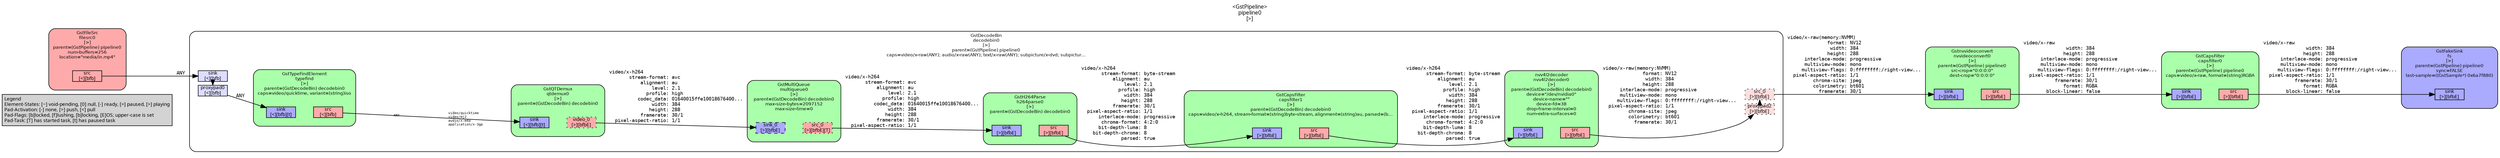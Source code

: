 digraph pipeline {
  rankdir=LR;
  fontname="sans";
  fontsize="10";
  labelloc=t;
  nodesep=.1;
  ranksep=.2;
  label="<GstPipeline>\npipeline0\n[>]";
  node [style="filled,rounded", shape=box, fontsize="9", fontname="sans", margin="0.0,0.0"];
  edge [labelfontsize="6", fontsize="9", fontname="monospace"];
  
  legend [
    pos="0,0!",
    margin="0.05,0.05",
    style="filled",
    label="Legend\lElement-States: [~] void-pending, [0] null, [-] ready, [=] paused, [>] playing\lPad-Activation: [-] none, [>] push, [<] pull\lPad-Flags: [b]locked, [f]lushing, [b]locking, [E]OS; upper-case is set\lPad-Task: [T] has started task, [t] has paused task\l",
  ];
  subgraph cluster_capsfilter0_0x576a1a0 {
    fontname="Bitstream Vera Sans";
    fontsize="8";
    style="filled,rounded";
    color=black;
    label="GstCapsFilter\ncapsfilter0\n[>]\nparent=(GstPipeline) pipeline0\ncaps=video/x-raw, format=(string)RGBA";
    subgraph cluster_capsfilter0_0x576a1a0_sink {
      label="";
      style="invis";
      capsfilter0_0x576a1a0_sink_0x6a8ce70 [color=black, fillcolor="#aaaaff", label="sink\n[>][bfbE]", height="0.2", style="filled,solid"];
    }

    subgraph cluster_capsfilter0_0x576a1a0_src {
      label="";
      style="invis";
      capsfilter0_0x576a1a0_src_0x6a8d0c0 [color=black, fillcolor="#ffaaaa", label="src\n[>][bfbE]", height="0.2", style="filled,solid"];
    }

    capsfilter0_0x576a1a0_sink_0x6a8ce70 -> capsfilter0_0x576a1a0_src_0x6a8d0c0 [style="invis"];
    fillcolor="#aaffaa";
  }

  capsfilter0_0x576a1a0_src_0x6a8d0c0 -> fs_0x57643f0_sink_0x6a8cc20 [label="video/x-raw\l               width: 384\l              height: 288\l      interlace-mode: progressive\l      multiview-mode: mono\l     multiview-flags: 0:ffffffff:/right-view...\l  pixel-aspect-ratio: 1/1\l           framerate: 30/1\l              format: RGBA\l        block-linear: false\l"]
  subgraph cluster_fs_0x57643f0 {
    fontname="Bitstream Vera Sans";
    fontsize="8";
    style="filled,rounded";
    color=black;
    label="GstFakeSink\nfs\n[>]\nparent=(GstPipeline) pipeline0\nsync=FALSE\nlast-sample=((GstSample*) 0x6a7f880)";
    subgraph cluster_fs_0x57643f0_sink {
      label="";
      style="invis";
      fs_0x57643f0_sink_0x6a8cc20 [color=black, fillcolor="#aaaaff", label="sink\n[>][bfbE]", height="0.2", style="filled,solid"];
    }

    fillcolor="#aaaaff";
  }

  subgraph cluster_nvvideoconvert0_0x5760230 {
    fontname="Bitstream Vera Sans";
    fontsize="8";
    style="filled,rounded";
    color=black;
    label="Gstnvvideoconvert\nnvvideoconvert0\n[>]\nparent=(GstPipeline) pipeline0\nsrc-crop=\"0:0:0:0\"\ndest-crop=\"0:0:0:0\"";
    subgraph cluster_nvvideoconvert0_0x5760230_sink {
      label="";
      style="invis";
      nvvideoconvert0_0x5760230_sink_0x6a8c780 [color=black, fillcolor="#aaaaff", label="sink\n[>][bfbE]", height="0.2", style="filled,solid"];
    }

    subgraph cluster_nvvideoconvert0_0x5760230_src {
      label="";
      style="invis";
      nvvideoconvert0_0x5760230_src_0x6a8c9d0 [color=black, fillcolor="#ffaaaa", label="src\n[>][bfbE]", height="0.2", style="filled,solid"];
    }

    nvvideoconvert0_0x5760230_sink_0x6a8c780 -> nvvideoconvert0_0x5760230_src_0x6a8c9d0 [style="invis"];
    fillcolor="#aaffaa";
  }

  nvvideoconvert0_0x5760230_src_0x6a8c9d0 -> capsfilter0_0x576a1a0_sink_0x6a8ce70 [label="video/x-raw\l               width: 384\l              height: 288\l      interlace-mode: progressive\l      multiview-mode: mono\l     multiview-flags: 0:ffffffff:/right-view...\l  pixel-aspect-ratio: 1/1\l           framerate: 30/1\l              format: RGBA\l        block-linear: false\l"]
  subgraph cluster_decodebin0_0x597c110 {
    fontname="Bitstream Vera Sans";
    fontsize="8";
    style="filled,rounded";
    color=black;
    label="GstDecodeBin\ndecodebin0\n[>]\nparent=(GstPipeline) pipeline0\ncaps=video/x-raw(ANY); audio/x-raw(ANY); text/x-raw(ANY); subpicture/x-dvd; subpictur…";
    subgraph cluster_decodebin0_0x597c110_sink {
      label="";
      style="invis";
      _proxypad0_0x5984070 [color=black, fillcolor="#ddddff", label="proxypad0\n[<][bfb]", height="0.2", style="filled,solid"];
    decodebin0_0x597c110_sink_0x5982100 -> _proxypad0_0x5984070 [style=dashed, minlen=0]
      decodebin0_0x597c110_sink_0x5982100 [color=black, fillcolor="#ddddff", label="sink\n[<][bfb]", height="0.2", style="filled,solid"];
    }

    subgraph cluster_decodebin0_0x597c110_src {
      label="";
      style="invis";
      _proxypad2_0x59849f0 [color=black, fillcolor="#ffdddd", label="proxypad2\n[>][bfbE]", height="0.2", style="filled,dotted"];
    _proxypad2_0x59849f0 -> decodebin0_0x597c110_src_0_0x7f1d3c036080 [style=dashed, minlen=0]
      decodebin0_0x597c110_src_0_0x7f1d3c036080 [color=black, fillcolor="#ffdddd", label="src_0\n[>][bfbE]", height="0.2", style="filled,dotted"];
    }

    decodebin0_0x597c110_sink_0x5982100 -> decodebin0_0x597c110_src_0_0x7f1d3c036080 [style="invis"];
    fillcolor="#ffffff";
    subgraph cluster_nvv4l2decoder0_0x7f1d34014850 {
      fontname="Bitstream Vera Sans";
      fontsize="8";
      style="filled,rounded";
      color=black;
      label="nvv4l2decoder\nnvv4l2decoder0\n[>]\nparent=(GstDecodeBin) decodebin0\ndevice=\"/dev/nvidia0\"\ndevice-name=\"\"\ndevice-fd=38\ndrop-frame-interval=0\nnum-extra-surfaces=0";
      subgraph cluster_nvv4l2decoder0_0x7f1d34014850_sink {
        label="";
        style="invis";
        nvv4l2decoder0_0x7f1d34014850_sink_0x7f1d4001f0a0 [color=black, fillcolor="#aaaaff", label="sink\n[>][bfbE]", height="0.2", style="filled,solid"];
      }

      subgraph cluster_nvv4l2decoder0_0x7f1d34014850_src {
        label="";
        style="invis";
        nvv4l2decoder0_0x7f1d34014850_src_0x7f1d4001f2f0 [color=black, fillcolor="#ffaaaa", label="src\n[>][bfbE]", height="0.2", style="filled,solid"];
      }

      nvv4l2decoder0_0x7f1d34014850_sink_0x7f1d4001f0a0 -> nvv4l2decoder0_0x7f1d34014850_src_0x7f1d4001f2f0 [style="invis"];
      fillcolor="#aaffaa";
    }

    nvv4l2decoder0_0x7f1d34014850_src_0x7f1d4001f2f0 -> _proxypad2_0x59849f0 [label="video/x-raw(memory:NVMM)\l              format: NV12\l               width: 384\l              height: 288\l      interlace-mode: progressive\l      multiview-mode: mono\l     multiview-flags: 0:ffffffff:/right-view...\l  pixel-aspect-ratio: 1/1\l         chroma-site: jpeg\l         colorimetry: bt601\l           framerate: 30/1\l"]
    subgraph cluster_capsfilter1_0x576bba0 {
      fontname="Bitstream Vera Sans";
      fontsize="8";
      style="filled,rounded";
      color=black;
      label="GstCapsFilter\ncapsfilter1\n[>]\nparent=(GstDecodeBin) decodebin0\ncaps=video/x-h264, stream-format=(string)byte-stream, alignment=(string)au, parsed=(b…";
      subgraph cluster_capsfilter1_0x576bba0_sink {
        label="";
        style="invis";
        capsfilter1_0x576bba0_sink_0x7f1d4001e9b0 [color=black, fillcolor="#aaaaff", label="sink\n[>][bfbE]", height="0.2", style="filled,solid"];
      }

      subgraph cluster_capsfilter1_0x576bba0_src {
        label="";
        style="invis";
        capsfilter1_0x576bba0_src_0x7f1d4001ec00 [color=black, fillcolor="#ffaaaa", label="src\n[>][bfbE]", height="0.2", style="filled,solid"];
      }

      capsfilter1_0x576bba0_sink_0x7f1d4001e9b0 -> capsfilter1_0x576bba0_src_0x7f1d4001ec00 [style="invis"];
      fillcolor="#aaffaa";
    }

    capsfilter1_0x576bba0_src_0x7f1d4001ec00 -> nvv4l2decoder0_0x7f1d34014850_sink_0x7f1d4001f0a0 [label="video/x-h264\l       stream-format: byte-stream\l           alignment: au\l               level: 2.1\l             profile: high\l               width: 384\l              height: 288\l           framerate: 30/1\l  pixel-aspect-ratio: 1/1\l      interlace-mode: progressive\l       chroma-format: 4:2:0\l      bit-depth-luma: 8\l    bit-depth-chroma: 8\l              parsed: true\l"]
    subgraph cluster_h264parse0_0x7f1d400242e0 {
      fontname="Bitstream Vera Sans";
      fontsize="8";
      style="filled,rounded";
      color=black;
      label="GstH264Parse\nh264parse0\n[>]\nparent=(GstDecodeBin) decodebin0";
      subgraph cluster_h264parse0_0x7f1d400242e0_sink {
        label="";
        style="invis";
        h264parse0_0x7f1d400242e0_sink_0x7f1d4001e510 [color=black, fillcolor="#aaaaff", label="sink\n[>][bfbE]", height="0.2", style="filled,solid"];
      }

      subgraph cluster_h264parse0_0x7f1d400242e0_src {
        label="";
        style="invis";
        h264parse0_0x7f1d400242e0_src_0x7f1d4001e760 [color=black, fillcolor="#ffaaaa", label="src\n[>][bfbE]", height="0.2", style="filled,solid"];
      }

      h264parse0_0x7f1d400242e0_sink_0x7f1d4001e510 -> h264parse0_0x7f1d400242e0_src_0x7f1d4001e760 [style="invis"];
      fillcolor="#aaffaa";
    }

    h264parse0_0x7f1d400242e0_src_0x7f1d4001e760 -> capsfilter1_0x576bba0_sink_0x7f1d4001e9b0 [label="video/x-h264\l       stream-format: byte-stream\l           alignment: au\l               level: 2.1\l             profile: high\l               width: 384\l              height: 288\l           framerate: 30/1\l  pixel-aspect-ratio: 1/1\l      interlace-mode: progressive\l       chroma-format: 4:2:0\l      bit-depth-luma: 8\l    bit-depth-chroma: 8\l              parsed: true\l"]
    subgraph cluster_multiqueue0_0x7f1d40020020 {
      fontname="Bitstream Vera Sans";
      fontsize="8";
      style="filled,rounded";
      color=black;
      label="GstMultiQueue\nmultiqueue0\n[>]\nparent=(GstDecodeBin) decodebin0\nmax-size-bytes=2097152\nmax-size-time=0";
      subgraph cluster_multiqueue0_0x7f1d40020020_sink {
        label="";
        style="invis";
        multiqueue0_0x7f1d40020020_sink_0_0x7f1d4001e070 [color=black, fillcolor="#aaaaff", label="sink_0\n[>][bfbE]", height="0.2", style="filled,dashed"];
      }

      subgraph cluster_multiqueue0_0x7f1d40020020_src {
        label="";
        style="invis";
        multiqueue0_0x7f1d40020020_src_0_0x7f1d4001e2c0 [color=black, fillcolor="#ffaaaa", label="src_0\n[>][bfbE][T]", height="0.2", style="filled,dotted"];
      }

      multiqueue0_0x7f1d40020020_sink_0_0x7f1d4001e070 -> multiqueue0_0x7f1d40020020_src_0_0x7f1d4001e2c0 [style="invis"];
      fillcolor="#aaffaa";
    }

    multiqueue0_0x7f1d40020020_src_0_0x7f1d4001e2c0 -> h264parse0_0x7f1d400242e0_sink_0x7f1d4001e510 [label="video/x-h264\l       stream-format: avc\l           alignment: au\l               level: 2.1\l             profile: high\l          codec_data: 01640015ffe10018676400...\l               width: 384\l              height: 288\l           framerate: 30/1\l  pixel-aspect-ratio: 1/1\l"]
    subgraph cluster_qtdemux0_0x576add0 {
      fontname="Bitstream Vera Sans";
      fontsize="8";
      style="filled,rounded";
      color=black;
      label="GstQTDemux\nqtdemux0\n[>]\nparent=(GstDecodeBin) decodebin0";
      subgraph cluster_qtdemux0_0x576add0_sink {
        label="";
        style="invis";
        qtdemux0_0x576add0_sink_0x6a8d310 [color=black, fillcolor="#aaaaff", label="sink\n[<][bfb][t]", height="0.2", style="filled,solid"];
      }

      subgraph cluster_qtdemux0_0x576add0_src {
        label="";
        style="invis";
        qtdemux0_0x576add0_video_0_0x6a8dc50 [color=black, fillcolor="#ffaaaa", label="video_0\n[>][bfbE]", height="0.2", style="filled,dotted"];
      }

      qtdemux0_0x576add0_sink_0x6a8d310 -> qtdemux0_0x576add0_video_0_0x6a8dc50 [style="invis"];
      fillcolor="#aaffaa";
    }

    qtdemux0_0x576add0_video_0_0x6a8dc50 -> multiqueue0_0x7f1d40020020_sink_0_0x7f1d4001e070 [label="video/x-h264\l       stream-format: avc\l           alignment: au\l               level: 2.1\l             profile: high\l          codec_data: 01640015ffe10018676400...\l               width: 384\l              height: 288\l           framerate: 30/1\l  pixel-aspect-ratio: 1/1\l"]
    subgraph cluster_typefind_0x597e080 {
      fontname="Bitstream Vera Sans";
      fontsize="8";
      style="filled,rounded";
      color=black;
      label="GstTypeFindElement\ntypefind\n[>]\nparent=(GstDecodeBin) decodebin0\ncaps=video/quicktime, variant=(string)iso";
      subgraph cluster_typefind_0x597e080_sink {
        label="";
        style="invis";
        typefind_0x597e080_sink_0x6a8c2e0 [color=black, fillcolor="#aaaaff", label="sink\n[<][bfb][t]", height="0.2", style="filled,solid"];
      }

      subgraph cluster_typefind_0x597e080_src {
        label="";
        style="invis";
        typefind_0x597e080_src_0x6a8c530 [color=black, fillcolor="#ffaaaa", label="src\n[<][bfb]", height="0.2", style="filled,solid"];
      }

      typefind_0x597e080_sink_0x6a8c2e0 -> typefind_0x597e080_src_0x6a8c530 [style="invis"];
      fillcolor="#aaffaa";
    }

    _proxypad0_0x5984070 -> typefind_0x597e080_sink_0x6a8c2e0 [label="ANY"]
    typefind_0x597e080_src_0x6a8c530 -> qtdemux0_0x576add0_sink_0x6a8d310 [labeldistance="10", labelangle="0", label="                                                  ", taillabel="ANY", headlabel="video/quicktime\lvideo/mj2\laudio/x-m4a\lapplication/x-3gp\l"]
  }

  decodebin0_0x597c110_src_0_0x7f1d3c036080 -> nvvideoconvert0_0x5760230_sink_0x6a8c780 [label="video/x-raw(memory:NVMM)\l              format: NV12\l               width: 384\l              height: 288\l      interlace-mode: progressive\l      multiview-mode: mono\l     multiview-flags: 0:ffffffff:/right-view...\l  pixel-aspect-ratio: 1/1\l         chroma-site: jpeg\l         colorimetry: bt601\l           framerate: 30/1\l"]
  subgraph cluster_filesrc0_0x6a8a190 {
    fontname="Bitstream Vera Sans";
    fontsize="8";
    style="filled,rounded";
    color=black;
    label="GstFileSrc\nfilesrc0\n[>]\nparent=(GstPipeline) pipeline0\nnum-buffers=256\nlocation=\"media/in.mp4\"";
    subgraph cluster_filesrc0_0x6a8a190_src {
      label="";
      style="invis";
      filesrc0_0x6a8a190_src_0x6a8c090 [color=black, fillcolor="#ffaaaa", label="src\n[<][bfb]", height="0.2", style="filled,solid"];
    }

    fillcolor="#ffaaaa";
  }

  filesrc0_0x6a8a190_src_0x6a8c090 -> decodebin0_0x597c110_sink_0x5982100 [label="ANY"]
}
